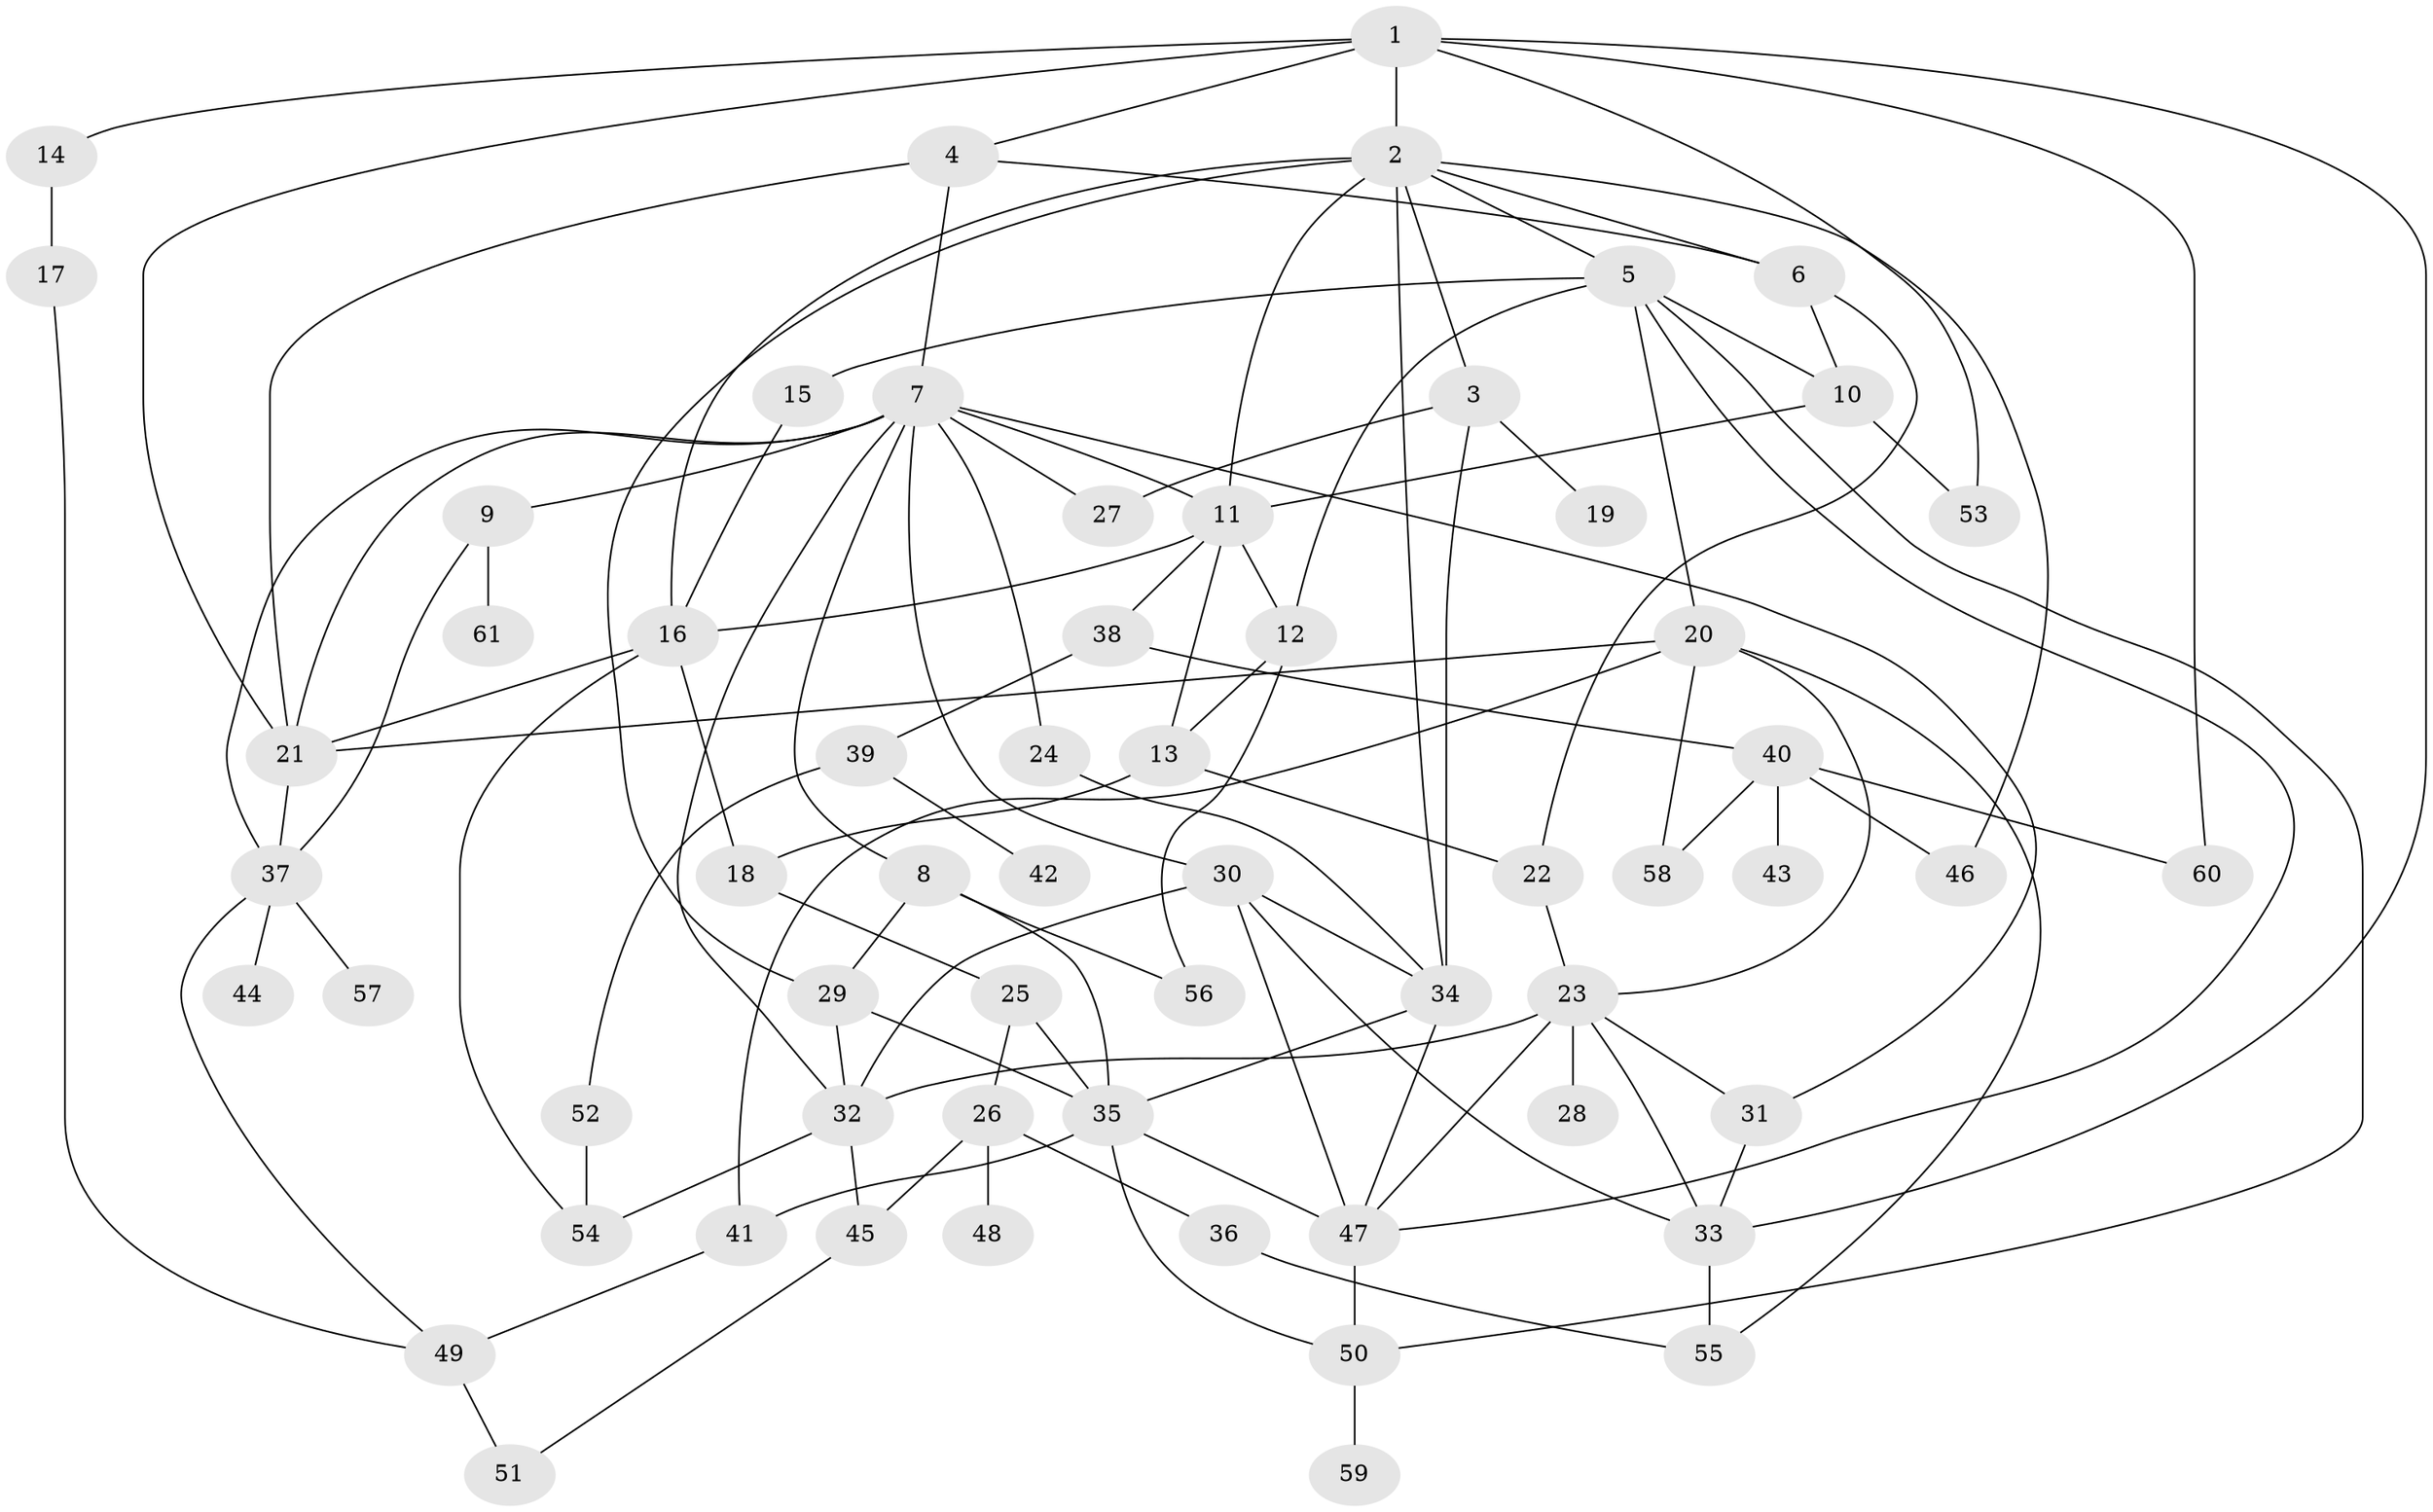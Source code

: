 // original degree distribution, {6: 0.05785123966942149, 10: 0.008264462809917356, 5: 0.09090909090909091, 4: 0.09090909090909091, 1: 0.19834710743801653, 11: 0.008264462809917356, 3: 0.2396694214876033, 2: 0.2975206611570248, 7: 0.008264462809917356}
// Generated by graph-tools (version 1.1) at 2025/34/03/09/25 02:34:20]
// undirected, 61 vertices, 112 edges
graph export_dot {
graph [start="1"]
  node [color=gray90,style=filled];
  1;
  2;
  3;
  4;
  5;
  6;
  7;
  8;
  9;
  10;
  11;
  12;
  13;
  14;
  15;
  16;
  17;
  18;
  19;
  20;
  21;
  22;
  23;
  24;
  25;
  26;
  27;
  28;
  29;
  30;
  31;
  32;
  33;
  34;
  35;
  36;
  37;
  38;
  39;
  40;
  41;
  42;
  43;
  44;
  45;
  46;
  47;
  48;
  49;
  50;
  51;
  52;
  53;
  54;
  55;
  56;
  57;
  58;
  59;
  60;
  61;
  1 -- 2 [weight=1.0];
  1 -- 4 [weight=1.0];
  1 -- 14 [weight=1.0];
  1 -- 21 [weight=1.0];
  1 -- 33 [weight=1.0];
  1 -- 53 [weight=1.0];
  1 -- 60 [weight=1.0];
  2 -- 3 [weight=1.0];
  2 -- 5 [weight=1.0];
  2 -- 6 [weight=1.0];
  2 -- 11 [weight=1.0];
  2 -- 16 [weight=1.0];
  2 -- 29 [weight=1.0];
  2 -- 34 [weight=1.0];
  2 -- 46 [weight=1.0];
  3 -- 19 [weight=1.0];
  3 -- 27 [weight=1.0];
  3 -- 34 [weight=1.0];
  4 -- 6 [weight=1.0];
  4 -- 7 [weight=1.0];
  4 -- 21 [weight=1.0];
  5 -- 10 [weight=1.0];
  5 -- 12 [weight=1.0];
  5 -- 15 [weight=1.0];
  5 -- 20 [weight=1.0];
  5 -- 47 [weight=1.0];
  5 -- 50 [weight=1.0];
  6 -- 10 [weight=1.0];
  6 -- 22 [weight=1.0];
  7 -- 8 [weight=1.0];
  7 -- 9 [weight=1.0];
  7 -- 11 [weight=1.0];
  7 -- 21 [weight=1.0];
  7 -- 24 [weight=1.0];
  7 -- 27 [weight=1.0];
  7 -- 30 [weight=1.0];
  7 -- 31 [weight=1.0];
  7 -- 32 [weight=1.0];
  7 -- 37 [weight=1.0];
  8 -- 29 [weight=1.0];
  8 -- 35 [weight=2.0];
  8 -- 56 [weight=1.0];
  9 -- 37 [weight=1.0];
  9 -- 61 [weight=1.0];
  10 -- 11 [weight=1.0];
  10 -- 53 [weight=2.0];
  11 -- 12 [weight=1.0];
  11 -- 13 [weight=1.0];
  11 -- 16 [weight=1.0];
  11 -- 38 [weight=1.0];
  12 -- 13 [weight=1.0];
  12 -- 56 [weight=1.0];
  13 -- 18 [weight=1.0];
  13 -- 22 [weight=1.0];
  14 -- 17 [weight=1.0];
  15 -- 16 [weight=1.0];
  16 -- 18 [weight=1.0];
  16 -- 21 [weight=1.0];
  16 -- 54 [weight=1.0];
  17 -- 49 [weight=1.0];
  18 -- 25 [weight=1.0];
  20 -- 21 [weight=1.0];
  20 -- 23 [weight=1.0];
  20 -- 41 [weight=2.0];
  20 -- 55 [weight=1.0];
  20 -- 58 [weight=1.0];
  21 -- 37 [weight=1.0];
  22 -- 23 [weight=1.0];
  23 -- 28 [weight=2.0];
  23 -- 31 [weight=1.0];
  23 -- 32 [weight=1.0];
  23 -- 33 [weight=1.0];
  23 -- 47 [weight=1.0];
  24 -- 34 [weight=1.0];
  25 -- 26 [weight=1.0];
  25 -- 35 [weight=1.0];
  26 -- 36 [weight=1.0];
  26 -- 45 [weight=1.0];
  26 -- 48 [weight=1.0];
  29 -- 32 [weight=1.0];
  29 -- 35 [weight=1.0];
  30 -- 32 [weight=1.0];
  30 -- 33 [weight=1.0];
  30 -- 34 [weight=1.0];
  30 -- 47 [weight=1.0];
  31 -- 33 [weight=1.0];
  32 -- 45 [weight=1.0];
  32 -- 54 [weight=1.0];
  33 -- 55 [weight=1.0];
  34 -- 35 [weight=1.0];
  34 -- 47 [weight=1.0];
  35 -- 41 [weight=1.0];
  35 -- 47 [weight=1.0];
  35 -- 50 [weight=1.0];
  36 -- 55 [weight=1.0];
  37 -- 44 [weight=1.0];
  37 -- 49 [weight=1.0];
  37 -- 57 [weight=1.0];
  38 -- 39 [weight=1.0];
  38 -- 40 [weight=1.0];
  39 -- 42 [weight=1.0];
  39 -- 52 [weight=1.0];
  40 -- 43 [weight=1.0];
  40 -- 46 [weight=1.0];
  40 -- 58 [weight=1.0];
  40 -- 60 [weight=1.0];
  41 -- 49 [weight=1.0];
  45 -- 51 [weight=1.0];
  47 -- 50 [weight=1.0];
  49 -- 51 [weight=1.0];
  50 -- 59 [weight=1.0];
  52 -- 54 [weight=1.0];
}
